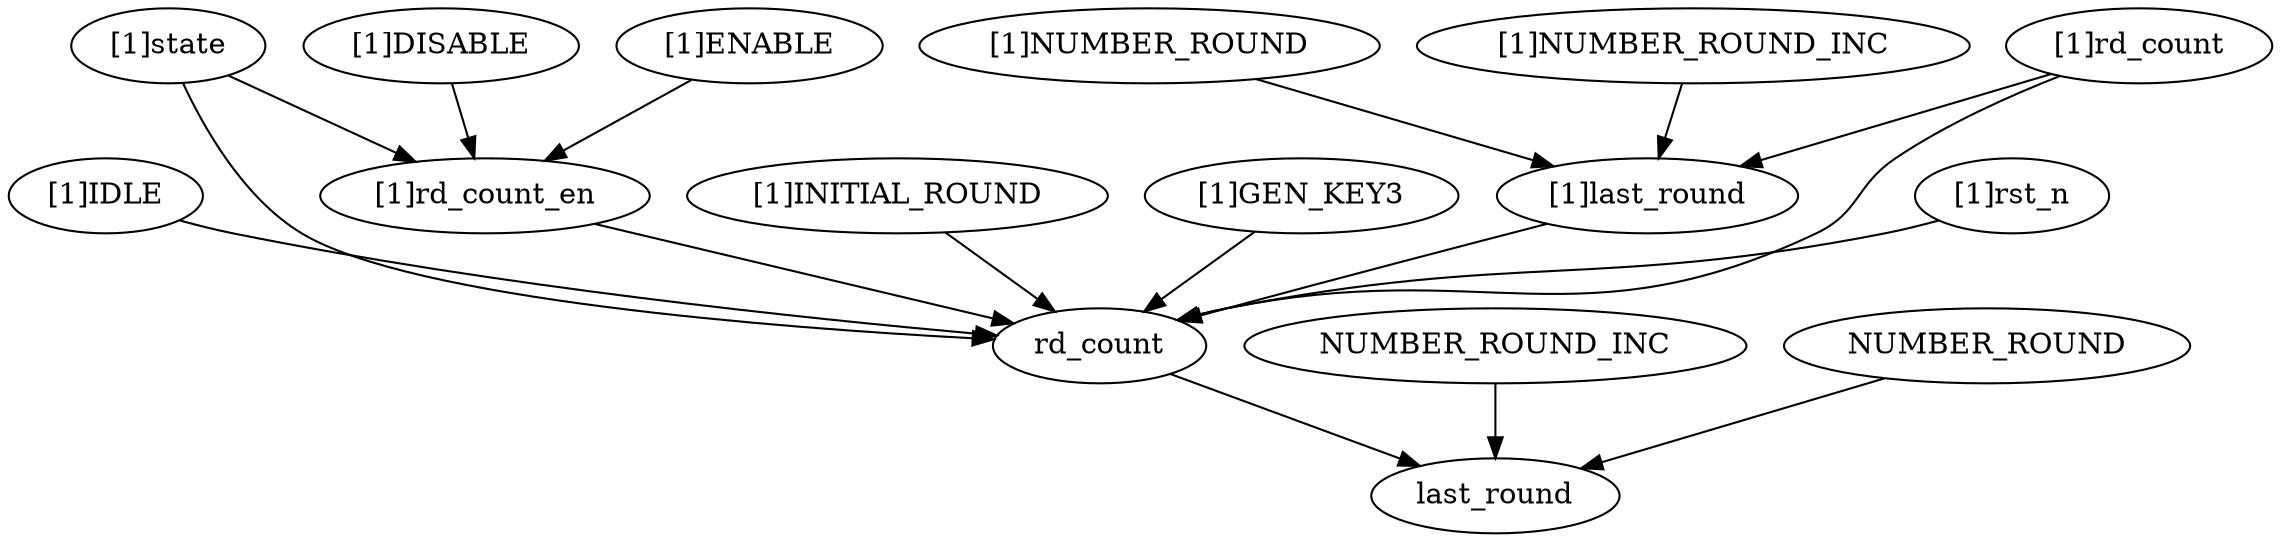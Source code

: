 strict digraph "" {
	"[1]IDLE"	 [complexity=10,
		importance=0.0871711806939,
		rank=0.00871711806939];
	rd_count	 [complexity=5,
		importance=0.0399270921896,
		rank=0.00798541843791];
	"[1]IDLE" -> rd_count;
	"[1]state"	 [complexity=7,
		importance=0.150416801222,
		rank=0.0214881144602];
	"[1]rd_count_en"	 [complexity=6,
		importance=0.0485827270436,
		rank=0.00809712117394];
	"[1]state" -> "[1]rd_count_en";
	"[1]state" -> rd_count;
	"[1]INITIAL_ROUND"	 [complexity=9,
		importance=0.0871711806939,
		rank=0.00968568674377];
	"[1]INITIAL_ROUND" -> rd_count;
	"[1]GEN_KEY3"	 [complexity=10,
		importance=0.0871711806939,
		rank=0.00871711806939];
	"[1]GEN_KEY3" -> rd_count;
	"[1]NUMBER_ROUND"	 [complexity=15,
		importance=0.104615280858,
		rank=0.00697435205718];
	"[1]last_round"	 [complexity=10,
		importance=0.097298284543,
		rank=0.0097298284543];
	"[1]NUMBER_ROUND" -> "[1]last_round";
	NUMBER_ROUND_INC	 [complexity=5,
		importance=0.0247610964786,
		rank=0.00495221929572];
	last_round	 [complexity=0,
		importance=0.0174441001639,
		rank=0.0];
	NUMBER_ROUND_INC -> last_round;
	"[1]DISABLE"	 [complexity=8,
		importance=0.0558997233584,
		rank=0.0069874654198];
	"[1]DISABLE" -> "[1]rd_count_en";
	"[1]rd_count_en" -> rd_count;
	"[1]rd_count"	 [complexity=15,
		importance=0.119781276569,
		rank=0.00798541843791];
	"[1]rd_count" -> rd_count;
	"[1]rd_count" -> "[1]last_round";
	NUMBER_ROUND	 [complexity=5,
		importance=0.0247610964786,
		rank=0.00495221929572];
	NUMBER_ROUND -> last_round;
	"[1]NUMBER_ROUND_INC"	 [complexity=15,
		importance=0.104615280858,
		rank=0.00697435205718];
	"[1]NUMBER_ROUND_INC" -> "[1]last_round";
	rd_count -> last_round;
	"[1]ENABLE"	 [complexity=10,
		importance=0.104482450402,
		rank=0.0104482450402];
	"[1]ENABLE" -> "[1]rd_count_en";
	"[1]rst_n"	 [complexity=6,
		importance=0.127098272883,
		rank=0.0211830454806];
	"[1]rst_n" -> rd_count;
	"[1]last_round" -> rd_count;
}

